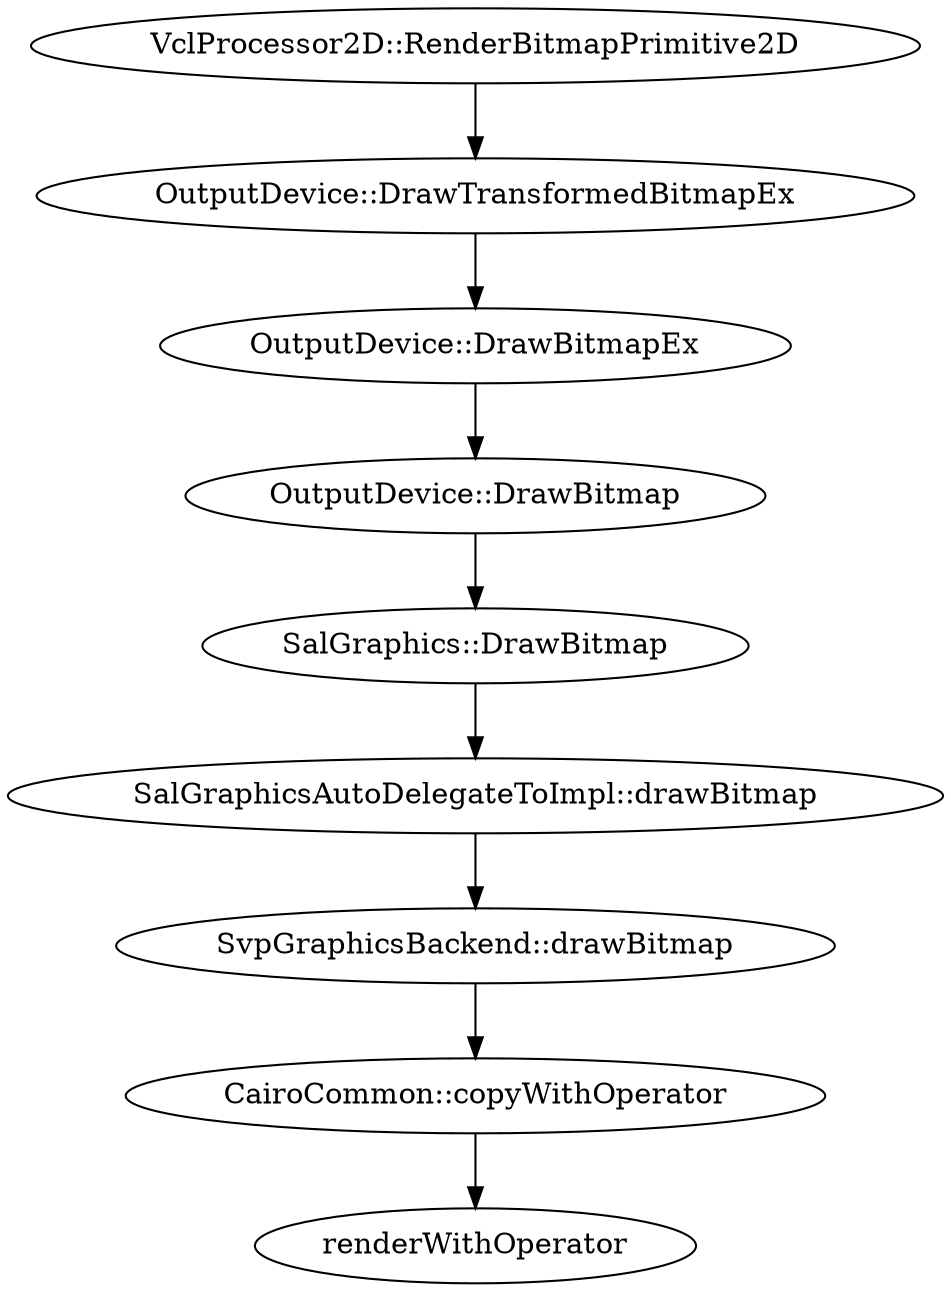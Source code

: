 digraph G {
  a -> b -> c -> d -> e -> f -> g -> h -> i;

  a [label="VclProcessor2D::RenderBitmapPrimitive2D"];
  b [label="OutputDevice::DrawTransformedBitmapEx"];
  c [label="OutputDevice::DrawBitmapEx"];
  d [label="OutputDevice::DrawBitmap"];
  e [label="SalGraphics::DrawBitmap"];
  f [label="SalGraphicsAutoDelegateToImpl::drawBitmap"];
  g [label="SvpGraphicsBackend::drawBitmap"];
  h [label="CairoCommon::copyWithOperator"];
  i [label="renderWithOperator"];
}
